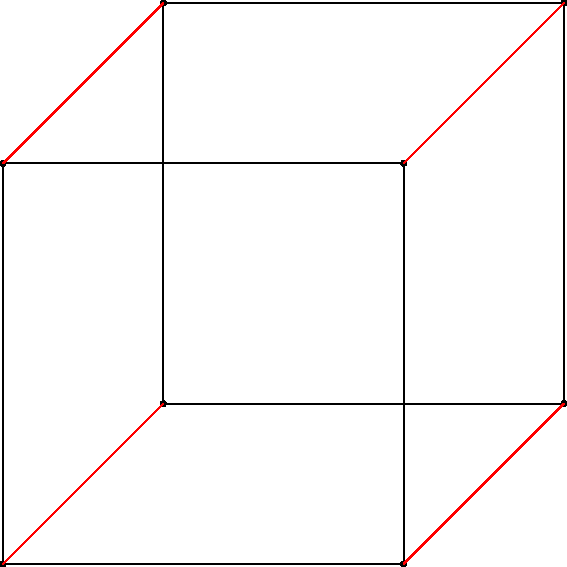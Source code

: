 size(10cm);

dot((0,0));
dot((0,5));
dot((5,0));
dot((5,5));
draw((0,0)--(0,5)--(5,5)--(5,0)--(0,0));

dot((2,2));
dot((2,7));
dot((7,2));
dot((7,7));
draw((2,2)--(2,7)--(7,7)--(7,2)--(2,2));

draw((0,0)--(2,2),red);
draw((0,5)--(2,7),red);
draw((5,0)--(7,2),red);
draw((5,5)--(7,7),red);
